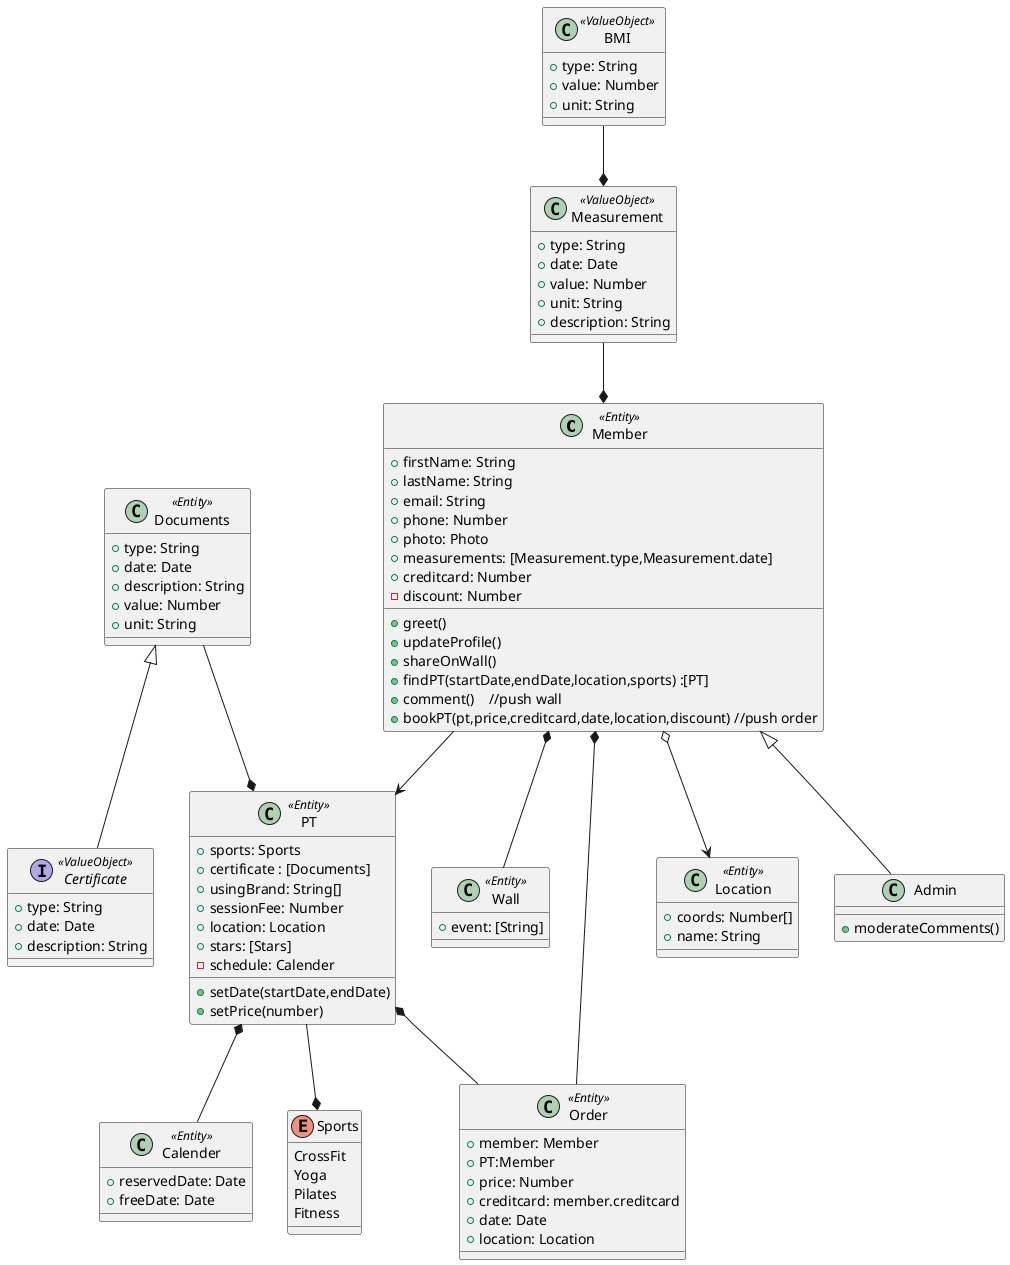 @startuml "Class Diagram"
class Member <<Entity>>{
    +firstName: String
    +lastName: String
    +email: String
    +phone: Number
    +photo: Photo
    +measurements: [Measurement.type,Measurement.date]
    +creditcard: Number   
    -discount: Number
    +greet()
    +updateProfile()  
    +shareOnWall()     
    +findPT(startDate,endDate,location,sports) :[PT]
    +comment()    //push wall
    +bookPT(pt,price,creditcard,date,location,discount) //push order   
}

class PT<<Entity>>{
    +sports: Sports
    +certificate : [Documents]
    +usingBrand: String[]
    +sessionFee: Number
    +location: Location
    +stars: [Stars]
    -schedule: Calender
    +setDate(startDate,endDate)
    +setPrice(number)

}
class Calender<<Entity>>{
    +reservedDate: Date
    +freeDate: Date
}
class Wall<<Entity>>{
    +event: [String]
}
class Order<<Entity>>{
    +member: Member
    +PT:Member
    +price: Number
    +creditcard: member.creditcard
    +date: Date
    +location: Location
}

class BMI <<ValueObject>> {
    +type: String
    +value: Number
    +unit: String
}

class Documents<<Entity>>{
    +type: String
    +date: Date
    +description: String
    +value: Number
    +unit: String
    }

class Measurement <<ValueObject>>{
    +type: String
    +date: Date
    +value: Number
    +unit: String
    +description: String
}



interface Certificate <<ValueObject>>{
    +type: String
    +date: Date 
    +description: String 
}

enum Sports{
    CrossFit
    Yoga
    Pilates
    Fitness
}

class Location<<Entity>> {
    +coords: Number[]
    +name: String
}

class Admin {
    +moderateComments()
}

Admin -up-|> Member
BMI --* Measurement
Measurement --* Member
Certificate -up-|> Documents
Documents --*PT

Member o--> Location
Member --> PT
Member *-- Wall
Member *-- Order
PT *-- Order
PT*-- Calender
PT --* Sports


@enduml

